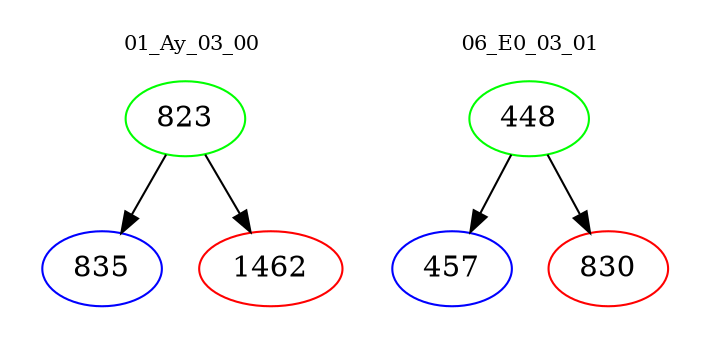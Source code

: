 digraph{
subgraph cluster_0 {
color = white
label = "01_Ay_03_00";
fontsize=10;
T0_823 [label="823", color="green"]
T0_823 -> T0_835 [color="black"]
T0_835 [label="835", color="blue"]
T0_823 -> T0_1462 [color="black"]
T0_1462 [label="1462", color="red"]
}
subgraph cluster_1 {
color = white
label = "06_E0_03_01";
fontsize=10;
T1_448 [label="448", color="green"]
T1_448 -> T1_457 [color="black"]
T1_457 [label="457", color="blue"]
T1_448 -> T1_830 [color="black"]
T1_830 [label="830", color="red"]
}
}
